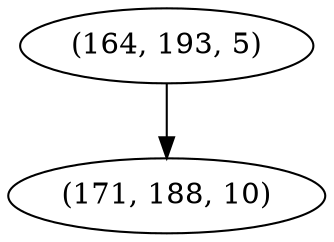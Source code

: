 digraph tree {
    "(164, 193, 5)";
    "(171, 188, 10)";
    "(164, 193, 5)" -> "(171, 188, 10)";
}
